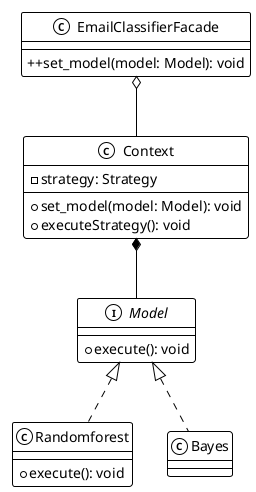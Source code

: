 @startuml
!theme mono

class EmailClassifierFacade {
    ++set_model(model: Model): void
}

interface Model {
    +execute(): void
}

class Randomforest {
    +execute(): void
}

class Context {
    -strategy: Strategy
    +set_model(model: Model): void
    +executeStrategy(): void
}

Model <|.. Randomforest
Model <|.. Bayes
Context *-- Model
EmailClassifierFacade o-- Context

@enduml
